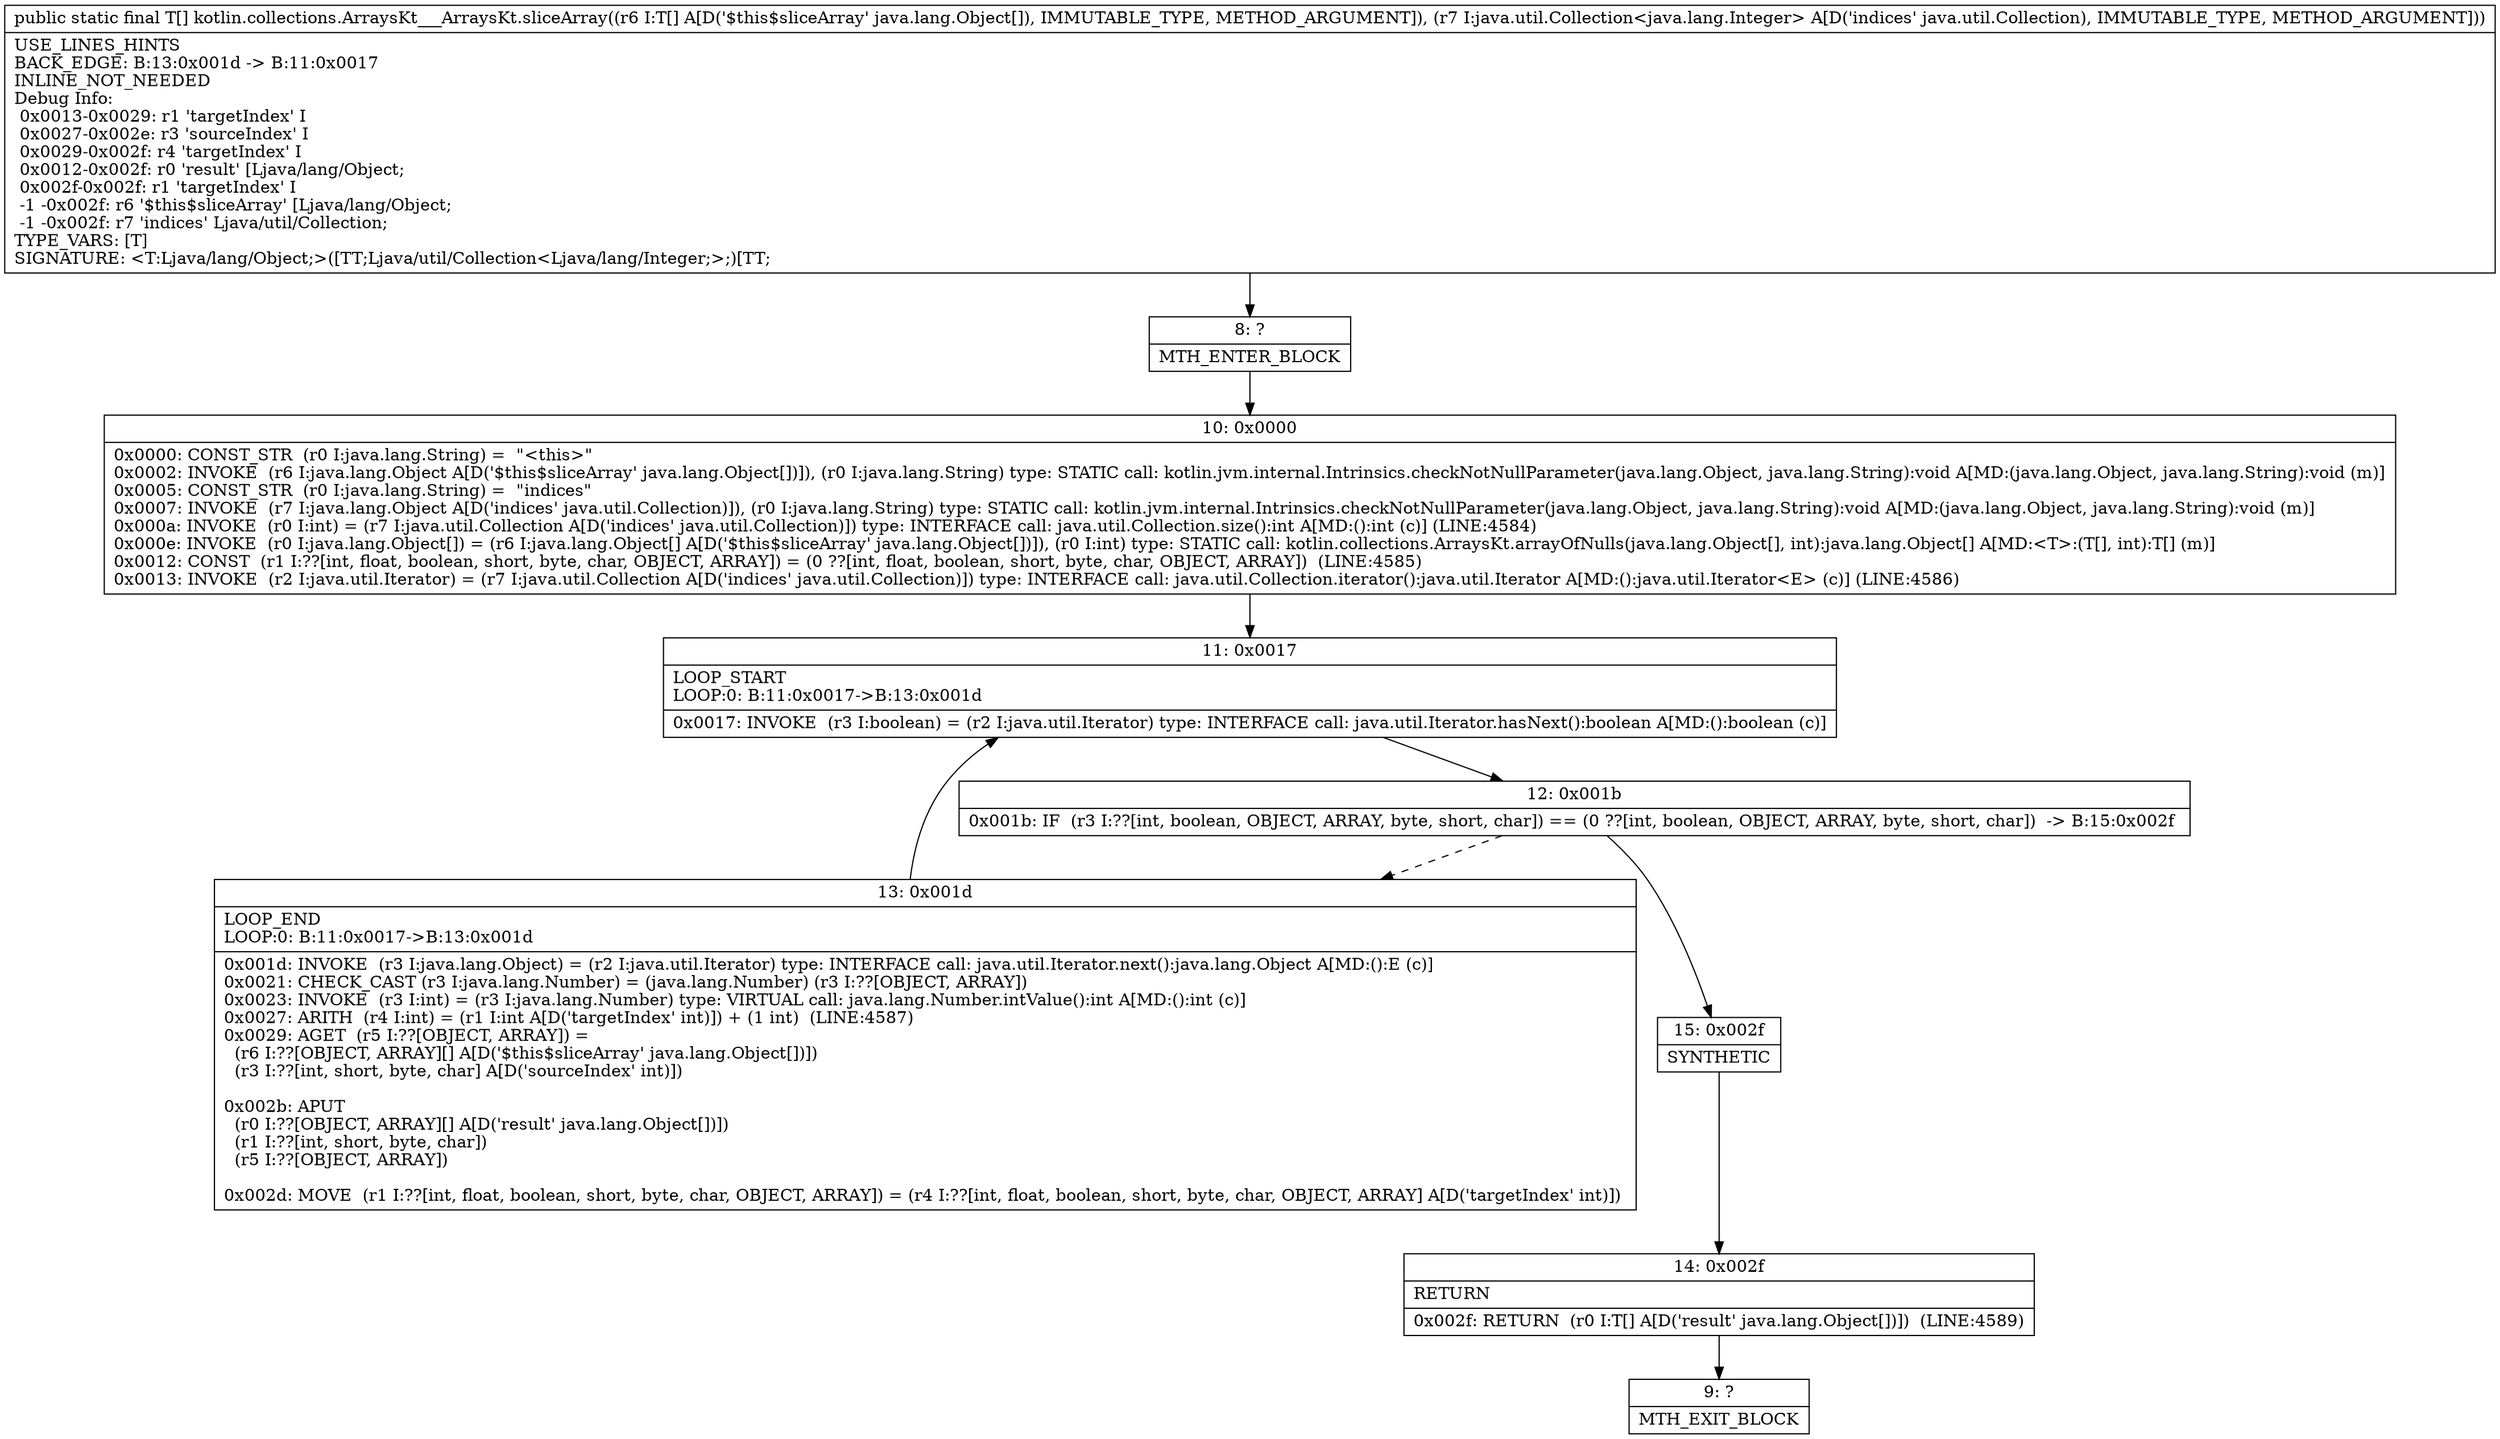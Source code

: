 digraph "CFG forkotlin.collections.ArraysKt___ArraysKt.sliceArray([Ljava\/lang\/Object;Ljava\/util\/Collection;)[Ljava\/lang\/Object;" {
Node_8 [shape=record,label="{8\:\ ?|MTH_ENTER_BLOCK\l}"];
Node_10 [shape=record,label="{10\:\ 0x0000|0x0000: CONST_STR  (r0 I:java.lang.String) =  \"\<this\>\" \l0x0002: INVOKE  (r6 I:java.lang.Object A[D('$this$sliceArray' java.lang.Object[])]), (r0 I:java.lang.String) type: STATIC call: kotlin.jvm.internal.Intrinsics.checkNotNullParameter(java.lang.Object, java.lang.String):void A[MD:(java.lang.Object, java.lang.String):void (m)]\l0x0005: CONST_STR  (r0 I:java.lang.String) =  \"indices\" \l0x0007: INVOKE  (r7 I:java.lang.Object A[D('indices' java.util.Collection)]), (r0 I:java.lang.String) type: STATIC call: kotlin.jvm.internal.Intrinsics.checkNotNullParameter(java.lang.Object, java.lang.String):void A[MD:(java.lang.Object, java.lang.String):void (m)]\l0x000a: INVOKE  (r0 I:int) = (r7 I:java.util.Collection A[D('indices' java.util.Collection)]) type: INTERFACE call: java.util.Collection.size():int A[MD:():int (c)] (LINE:4584)\l0x000e: INVOKE  (r0 I:java.lang.Object[]) = (r6 I:java.lang.Object[] A[D('$this$sliceArray' java.lang.Object[])]), (r0 I:int) type: STATIC call: kotlin.collections.ArraysKt.arrayOfNulls(java.lang.Object[], int):java.lang.Object[] A[MD:\<T\>:(T[], int):T[] (m)]\l0x0012: CONST  (r1 I:??[int, float, boolean, short, byte, char, OBJECT, ARRAY]) = (0 ??[int, float, boolean, short, byte, char, OBJECT, ARRAY])  (LINE:4585)\l0x0013: INVOKE  (r2 I:java.util.Iterator) = (r7 I:java.util.Collection A[D('indices' java.util.Collection)]) type: INTERFACE call: java.util.Collection.iterator():java.util.Iterator A[MD:():java.util.Iterator\<E\> (c)] (LINE:4586)\l}"];
Node_11 [shape=record,label="{11\:\ 0x0017|LOOP_START\lLOOP:0: B:11:0x0017\-\>B:13:0x001d\l|0x0017: INVOKE  (r3 I:boolean) = (r2 I:java.util.Iterator) type: INTERFACE call: java.util.Iterator.hasNext():boolean A[MD:():boolean (c)]\l}"];
Node_12 [shape=record,label="{12\:\ 0x001b|0x001b: IF  (r3 I:??[int, boolean, OBJECT, ARRAY, byte, short, char]) == (0 ??[int, boolean, OBJECT, ARRAY, byte, short, char])  \-\> B:15:0x002f \l}"];
Node_13 [shape=record,label="{13\:\ 0x001d|LOOP_END\lLOOP:0: B:11:0x0017\-\>B:13:0x001d\l|0x001d: INVOKE  (r3 I:java.lang.Object) = (r2 I:java.util.Iterator) type: INTERFACE call: java.util.Iterator.next():java.lang.Object A[MD:():E (c)]\l0x0021: CHECK_CAST (r3 I:java.lang.Number) = (java.lang.Number) (r3 I:??[OBJECT, ARRAY]) \l0x0023: INVOKE  (r3 I:int) = (r3 I:java.lang.Number) type: VIRTUAL call: java.lang.Number.intValue():int A[MD:():int (c)]\l0x0027: ARITH  (r4 I:int) = (r1 I:int A[D('targetIndex' int)]) + (1 int)  (LINE:4587)\l0x0029: AGET  (r5 I:??[OBJECT, ARRAY]) = \l  (r6 I:??[OBJECT, ARRAY][] A[D('$this$sliceArray' java.lang.Object[])])\l  (r3 I:??[int, short, byte, char] A[D('sourceIndex' int)])\l \l0x002b: APUT  \l  (r0 I:??[OBJECT, ARRAY][] A[D('result' java.lang.Object[])])\l  (r1 I:??[int, short, byte, char])\l  (r5 I:??[OBJECT, ARRAY])\l \l0x002d: MOVE  (r1 I:??[int, float, boolean, short, byte, char, OBJECT, ARRAY]) = (r4 I:??[int, float, boolean, short, byte, char, OBJECT, ARRAY] A[D('targetIndex' int)]) \l}"];
Node_15 [shape=record,label="{15\:\ 0x002f|SYNTHETIC\l}"];
Node_14 [shape=record,label="{14\:\ 0x002f|RETURN\l|0x002f: RETURN  (r0 I:T[] A[D('result' java.lang.Object[])])  (LINE:4589)\l}"];
Node_9 [shape=record,label="{9\:\ ?|MTH_EXIT_BLOCK\l}"];
MethodNode[shape=record,label="{public static final T[] kotlin.collections.ArraysKt___ArraysKt.sliceArray((r6 I:T[] A[D('$this$sliceArray' java.lang.Object[]), IMMUTABLE_TYPE, METHOD_ARGUMENT]), (r7 I:java.util.Collection\<java.lang.Integer\> A[D('indices' java.util.Collection), IMMUTABLE_TYPE, METHOD_ARGUMENT]))  | USE_LINES_HINTS\lBACK_EDGE: B:13:0x001d \-\> B:11:0x0017\lINLINE_NOT_NEEDED\lDebug Info:\l  0x0013\-0x0029: r1 'targetIndex' I\l  0x0027\-0x002e: r3 'sourceIndex' I\l  0x0029\-0x002f: r4 'targetIndex' I\l  0x0012\-0x002f: r0 'result' [Ljava\/lang\/Object;\l  0x002f\-0x002f: r1 'targetIndex' I\l  \-1 \-0x002f: r6 '$this$sliceArray' [Ljava\/lang\/Object;\l  \-1 \-0x002f: r7 'indices' Ljava\/util\/Collection;\lTYPE_VARS: [T]\lSIGNATURE: \<T:Ljava\/lang\/Object;\>([TT;Ljava\/util\/Collection\<Ljava\/lang\/Integer;\>;)[TT;\l}"];
MethodNode -> Node_8;Node_8 -> Node_10;
Node_10 -> Node_11;
Node_11 -> Node_12;
Node_12 -> Node_13[style=dashed];
Node_12 -> Node_15;
Node_13 -> Node_11;
Node_15 -> Node_14;
Node_14 -> Node_9;
}

